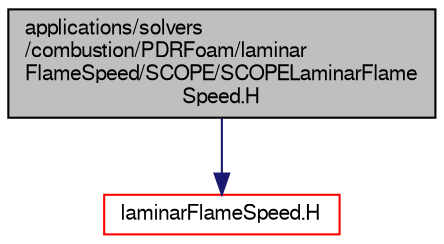 digraph "applications/solvers/combustion/PDRFoam/laminarFlameSpeed/SCOPE/SCOPELaminarFlameSpeed.H"
{
  bgcolor="transparent";
  edge [fontname="FreeSans",fontsize="10",labelfontname="FreeSans",labelfontsize="10"];
  node [fontname="FreeSans",fontsize="10",shape=record];
  Node0 [label="applications/solvers\l/combustion/PDRFoam/laminar\lFlameSpeed/SCOPE/SCOPELaminarFlame\lSpeed.H",height=0.2,width=0.4,color="black", fillcolor="grey75", style="filled", fontcolor="black"];
  Node0 -> Node1 [color="midnightblue",fontsize="10",style="solid",fontname="FreeSans"];
  Node1 [label="laminarFlameSpeed.H",height=0.2,width=0.4,color="red",URL="$a15581.html"];
}
